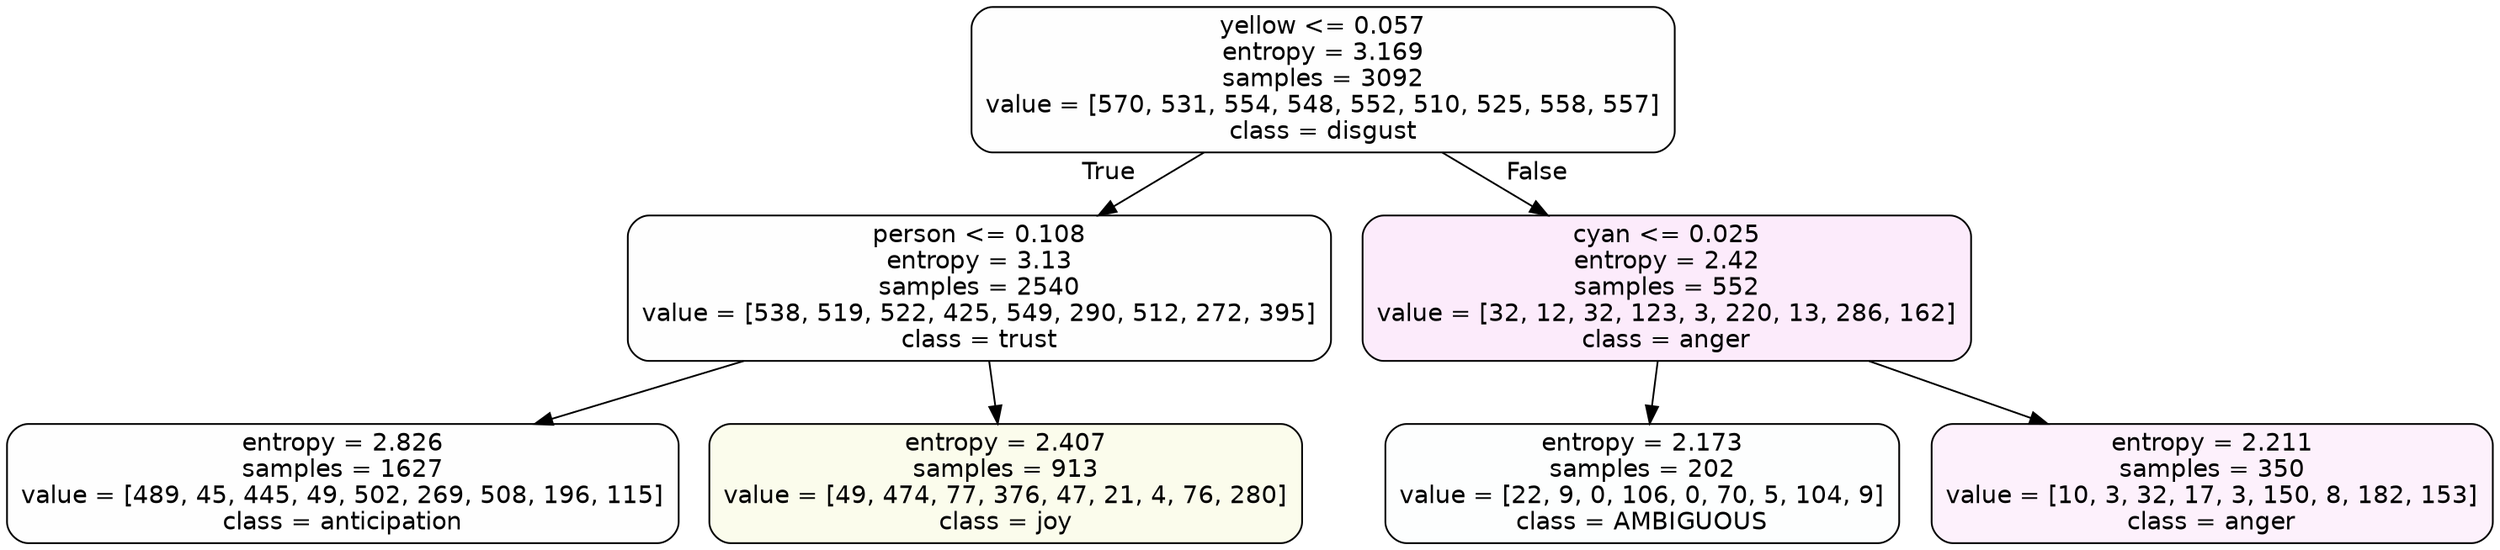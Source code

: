 digraph Tree {
node [shape=box, style="filled, rounded", color="black", fontname=helvetica] ;
edge [fontname=helvetica] ;
0 [label="yellow <= 0.057\nentropy = 3.169\nsamples = 3092\nvalue = [570, 531, 554, 548, 552, 510, 525, 558, 557]\nclass = disgust", fillcolor="#e5813901"] ;
1 [label="person <= 0.108\nentropy = 3.13\nsamples = 2540\nvalue = [538, 519, 522, 425, 549, 290, 512, 272, 395]\nclass = trust", fillcolor="#39d7e501"] ;
0 -> 1 [labeldistance=2.5, labelangle=45, headlabel="True"] ;
2 [label="entropy = 2.826\nsamples = 1627\nvalue = [489, 45, 445, 49, 502, 269, 508, 196, 115]\nclass = anticipation", fillcolor="#8139e501"] ;
1 -> 2 ;
3 [label="entropy = 2.407\nsamples = 913\nvalue = [49, 474, 77, 376, 47, 21, 4, 76, 280]\nclass = joy", fillcolor="#d7e53918"] ;
1 -> 3 ;
4 [label="cyan <= 0.025\nentropy = 2.42\nsamples = 552\nvalue = [32, 12, 32, 123, 3, 220, 13, 286, 162]\nclass = anger", fillcolor="#e539d719"] ;
0 -> 4 [labeldistance=2.5, labelangle=-45, headlabel="False"] ;
5 [label="entropy = 2.173\nsamples = 202\nvalue = [22, 9, 0, 106, 0, 70, 5, 104, 9]\nclass = AMBIGUOUS", fillcolor="#39e58102"] ;
4 -> 5 ;
6 [label="entropy = 2.211\nsamples = 350\nvalue = [10, 3, 32, 17, 3, 150, 8, 182, 153]\nclass = anger", fillcolor="#e539d712"] ;
4 -> 6 ;
}